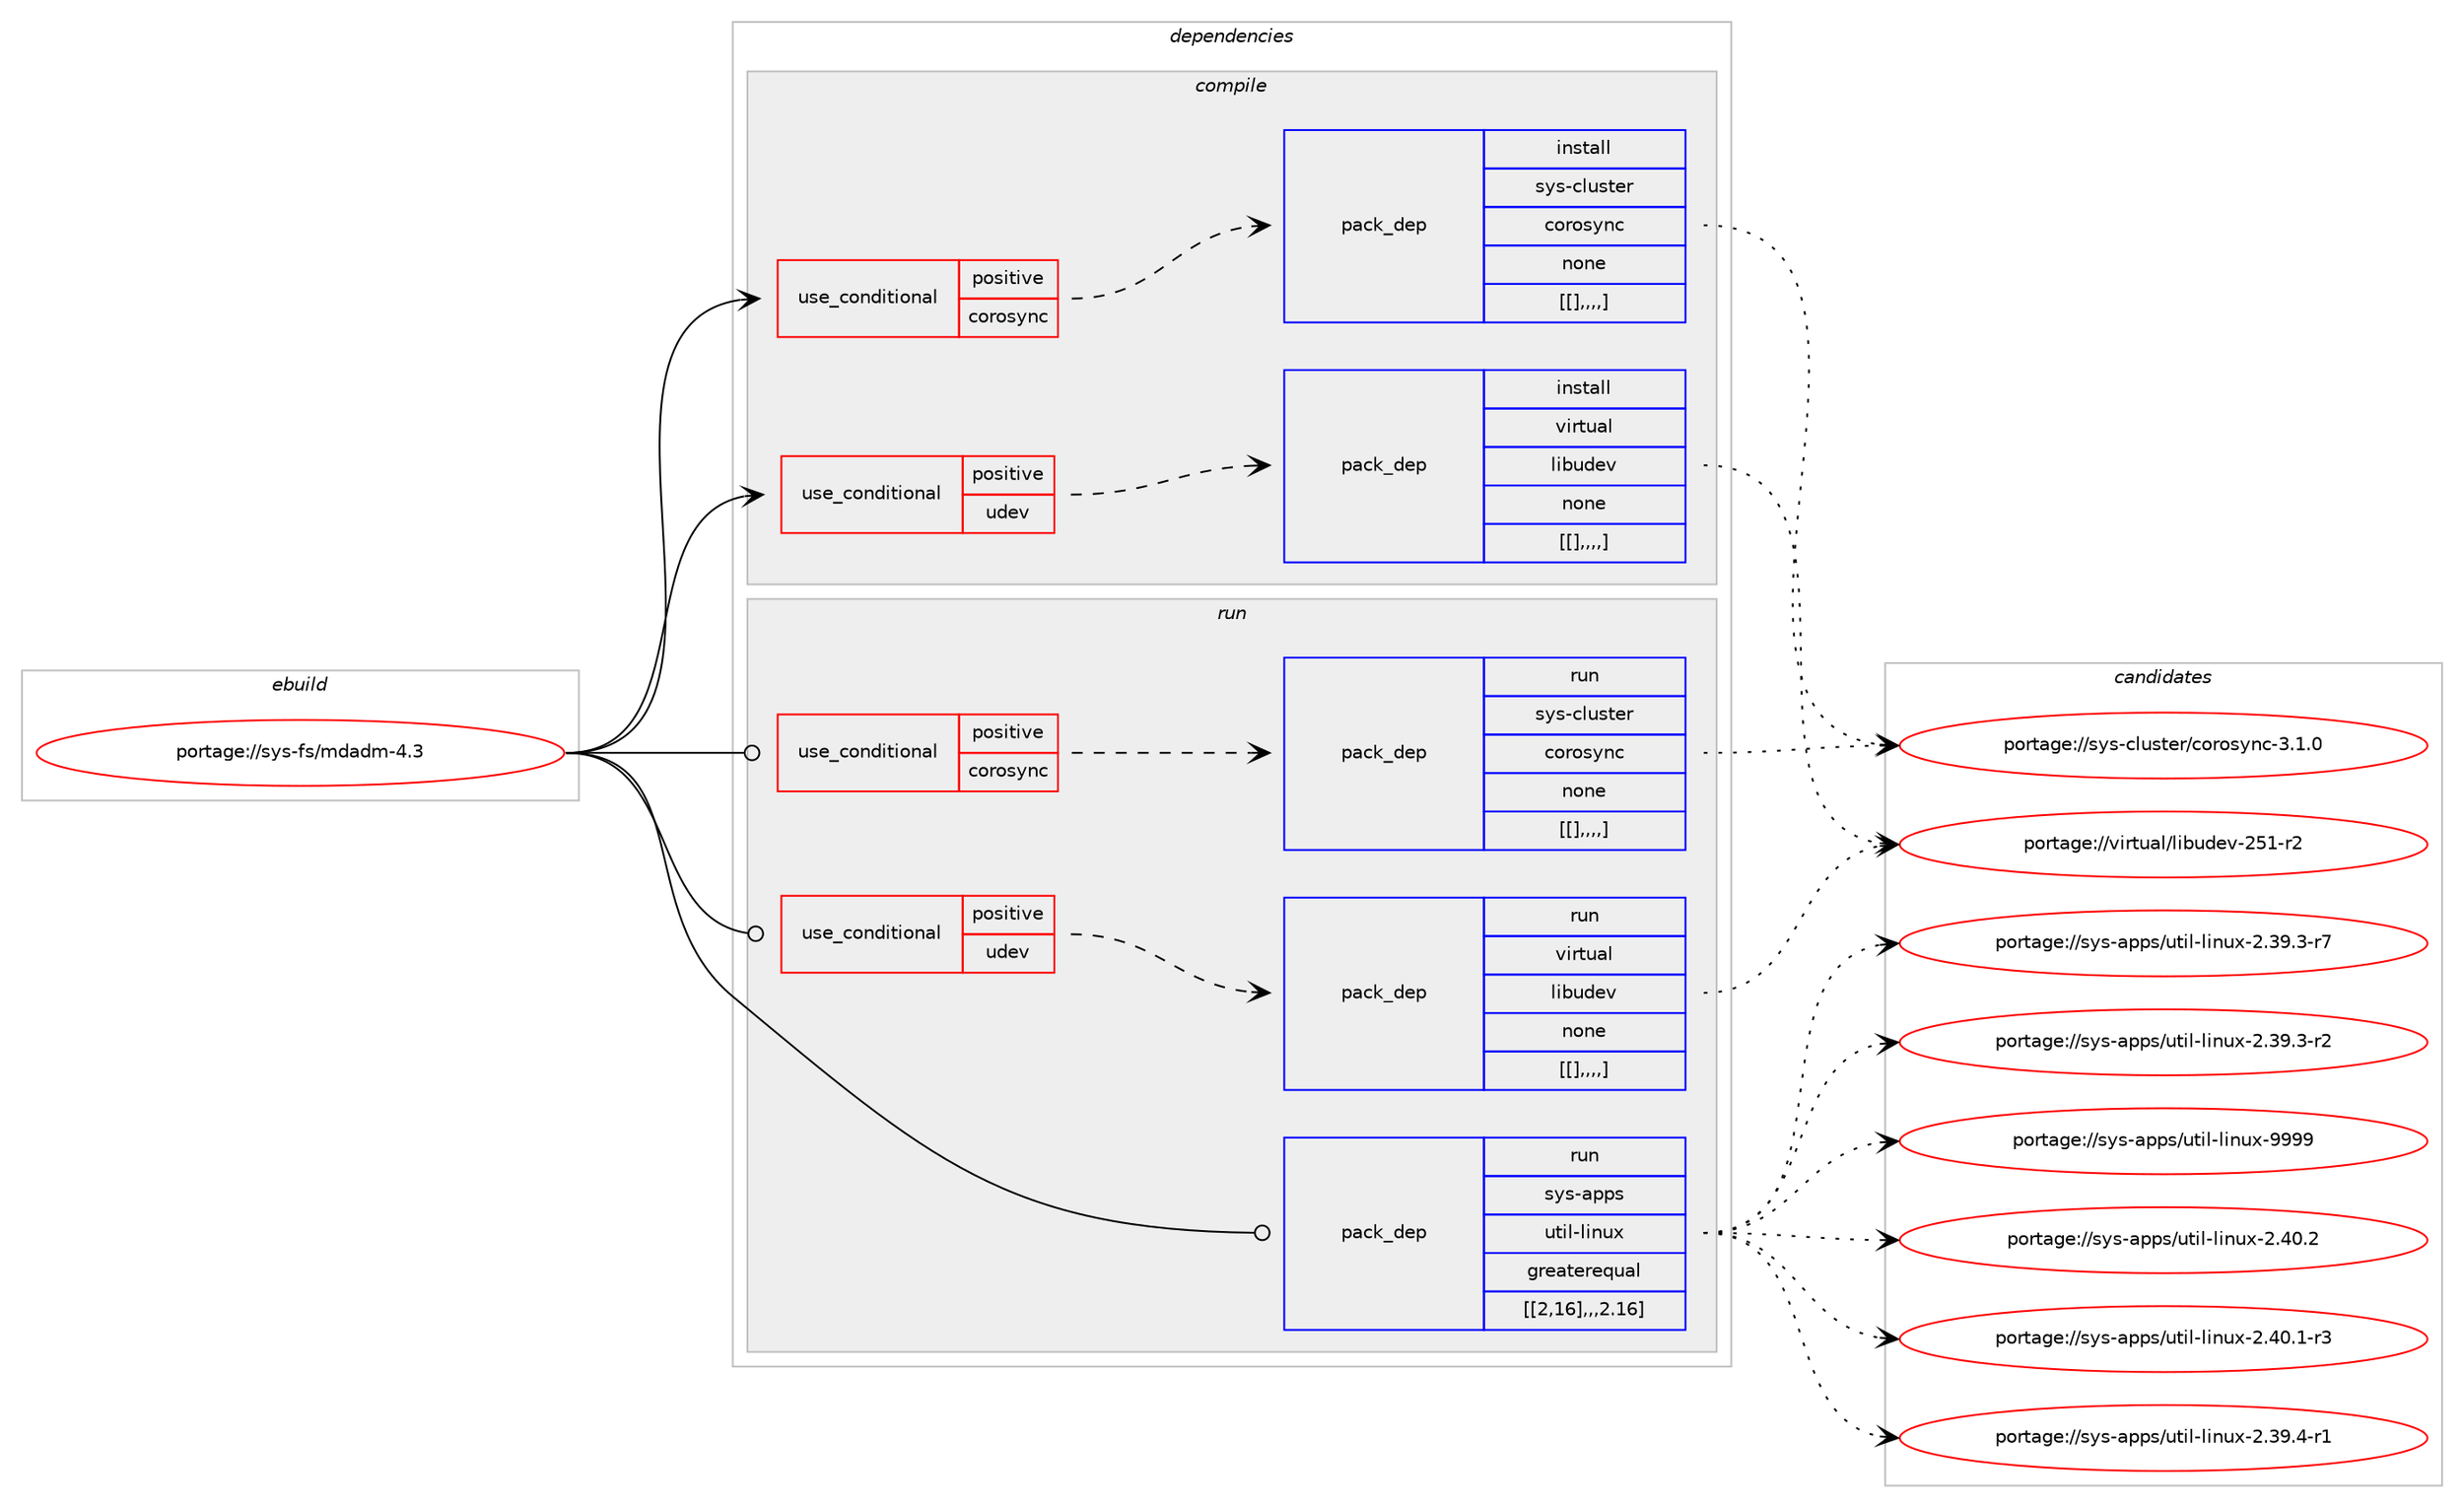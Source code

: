 digraph prolog {

# *************
# Graph options
# *************

newrank=true;
concentrate=true;
compound=true;
graph [rankdir=LR,fontname=Helvetica,fontsize=10,ranksep=1.5];#, ranksep=2.5, nodesep=0.2];
edge  [arrowhead=vee];
node  [fontname=Helvetica,fontsize=10];

# **********
# The ebuild
# **********

subgraph cluster_leftcol {
color=gray;
label=<<i>ebuild</i>>;
id [label="portage://sys-fs/mdadm-4.3", color=red, width=4, href="../sys-fs/mdadm-4.3.svg"];
}

# ****************
# The dependencies
# ****************

subgraph cluster_midcol {
color=gray;
label=<<i>dependencies</i>>;
subgraph cluster_compile {
fillcolor="#eeeeee";
style=filled;
label=<<i>compile</i>>;
subgraph cond9993 {
dependency26656 [label=<<TABLE BORDER="0" CELLBORDER="1" CELLSPACING="0" CELLPADDING="4"><TR><TD ROWSPAN="3" CELLPADDING="10">use_conditional</TD></TR><TR><TD>positive</TD></TR><TR><TD>corosync</TD></TR></TABLE>>, shape=none, color=red];
subgraph pack16593 {
dependency26657 [label=<<TABLE BORDER="0" CELLBORDER="1" CELLSPACING="0" CELLPADDING="4" WIDTH="220"><TR><TD ROWSPAN="6" CELLPADDING="30">pack_dep</TD></TR><TR><TD WIDTH="110">install</TD></TR><TR><TD>sys-cluster</TD></TR><TR><TD>corosync</TD></TR><TR><TD>none</TD></TR><TR><TD>[[],,,,]</TD></TR></TABLE>>, shape=none, color=blue];
}
dependency26656:e -> dependency26657:w [weight=20,style="dashed",arrowhead="vee"];
}
id:e -> dependency26656:w [weight=20,style="solid",arrowhead="vee"];
subgraph cond9994 {
dependency26658 [label=<<TABLE BORDER="0" CELLBORDER="1" CELLSPACING="0" CELLPADDING="4"><TR><TD ROWSPAN="3" CELLPADDING="10">use_conditional</TD></TR><TR><TD>positive</TD></TR><TR><TD>udev</TD></TR></TABLE>>, shape=none, color=red];
subgraph pack16594 {
dependency26659 [label=<<TABLE BORDER="0" CELLBORDER="1" CELLSPACING="0" CELLPADDING="4" WIDTH="220"><TR><TD ROWSPAN="6" CELLPADDING="30">pack_dep</TD></TR><TR><TD WIDTH="110">install</TD></TR><TR><TD>virtual</TD></TR><TR><TD>libudev</TD></TR><TR><TD>none</TD></TR><TR><TD>[[],,,,]</TD></TR></TABLE>>, shape=none, color=blue];
}
dependency26658:e -> dependency26659:w [weight=20,style="dashed",arrowhead="vee"];
}
id:e -> dependency26658:w [weight=20,style="solid",arrowhead="vee"];
}
subgraph cluster_compileandrun {
fillcolor="#eeeeee";
style=filled;
label=<<i>compile and run</i>>;
}
subgraph cluster_run {
fillcolor="#eeeeee";
style=filled;
label=<<i>run</i>>;
subgraph cond9995 {
dependency26660 [label=<<TABLE BORDER="0" CELLBORDER="1" CELLSPACING="0" CELLPADDING="4"><TR><TD ROWSPAN="3" CELLPADDING="10">use_conditional</TD></TR><TR><TD>positive</TD></TR><TR><TD>corosync</TD></TR></TABLE>>, shape=none, color=red];
subgraph pack16595 {
dependency26661 [label=<<TABLE BORDER="0" CELLBORDER="1" CELLSPACING="0" CELLPADDING="4" WIDTH="220"><TR><TD ROWSPAN="6" CELLPADDING="30">pack_dep</TD></TR><TR><TD WIDTH="110">run</TD></TR><TR><TD>sys-cluster</TD></TR><TR><TD>corosync</TD></TR><TR><TD>none</TD></TR><TR><TD>[[],,,,]</TD></TR></TABLE>>, shape=none, color=blue];
}
dependency26660:e -> dependency26661:w [weight=20,style="dashed",arrowhead="vee"];
}
id:e -> dependency26660:w [weight=20,style="solid",arrowhead="odot"];
subgraph cond9996 {
dependency26662 [label=<<TABLE BORDER="0" CELLBORDER="1" CELLSPACING="0" CELLPADDING="4"><TR><TD ROWSPAN="3" CELLPADDING="10">use_conditional</TD></TR><TR><TD>positive</TD></TR><TR><TD>udev</TD></TR></TABLE>>, shape=none, color=red];
subgraph pack16596 {
dependency26663 [label=<<TABLE BORDER="0" CELLBORDER="1" CELLSPACING="0" CELLPADDING="4" WIDTH="220"><TR><TD ROWSPAN="6" CELLPADDING="30">pack_dep</TD></TR><TR><TD WIDTH="110">run</TD></TR><TR><TD>virtual</TD></TR><TR><TD>libudev</TD></TR><TR><TD>none</TD></TR><TR><TD>[[],,,,]</TD></TR></TABLE>>, shape=none, color=blue];
}
dependency26662:e -> dependency26663:w [weight=20,style="dashed",arrowhead="vee"];
}
id:e -> dependency26662:w [weight=20,style="solid",arrowhead="odot"];
subgraph pack16597 {
dependency26664 [label=<<TABLE BORDER="0" CELLBORDER="1" CELLSPACING="0" CELLPADDING="4" WIDTH="220"><TR><TD ROWSPAN="6" CELLPADDING="30">pack_dep</TD></TR><TR><TD WIDTH="110">run</TD></TR><TR><TD>sys-apps</TD></TR><TR><TD>util-linux</TD></TR><TR><TD>greaterequal</TD></TR><TR><TD>[[2,16],,,2.16]</TD></TR></TABLE>>, shape=none, color=blue];
}
id:e -> dependency26664:w [weight=20,style="solid",arrowhead="odot"];
}
}

# **************
# The candidates
# **************

subgraph cluster_choices {
rank=same;
color=gray;
label=<<i>candidates</i>>;

subgraph choice16593 {
color=black;
nodesep=1;
choice1151211154599108117115116101114479911111411111512111099455146494648 [label="portage://sys-cluster/corosync-3.1.0", color=red, width=4,href="../sys-cluster/corosync-3.1.0.svg"];
dependency26657:e -> choice1151211154599108117115116101114479911111411111512111099455146494648:w [style=dotted,weight="100"];
}
subgraph choice16594 {
color=black;
nodesep=1;
choice118105114116117971084710810598117100101118455053494511450 [label="portage://virtual/libudev-251-r2", color=red, width=4,href="../virtual/libudev-251-r2.svg"];
dependency26659:e -> choice118105114116117971084710810598117100101118455053494511450:w [style=dotted,weight="100"];
}
subgraph choice16595 {
color=black;
nodesep=1;
choice1151211154599108117115116101114479911111411111512111099455146494648 [label="portage://sys-cluster/corosync-3.1.0", color=red, width=4,href="../sys-cluster/corosync-3.1.0.svg"];
dependency26661:e -> choice1151211154599108117115116101114479911111411111512111099455146494648:w [style=dotted,weight="100"];
}
subgraph choice16596 {
color=black;
nodesep=1;
choice118105114116117971084710810598117100101118455053494511450 [label="portage://virtual/libudev-251-r2", color=red, width=4,href="../virtual/libudev-251-r2.svg"];
dependency26663:e -> choice118105114116117971084710810598117100101118455053494511450:w [style=dotted,weight="100"];
}
subgraph choice16597 {
color=black;
nodesep=1;
choice115121115459711211211547117116105108451081051101171204557575757 [label="portage://sys-apps/util-linux-9999", color=red, width=4,href="../sys-apps/util-linux-9999.svg"];
choice1151211154597112112115471171161051084510810511011712045504652484650 [label="portage://sys-apps/util-linux-2.40.2", color=red, width=4,href="../sys-apps/util-linux-2.40.2.svg"];
choice11512111545971121121154711711610510845108105110117120455046524846494511451 [label="portage://sys-apps/util-linux-2.40.1-r3", color=red, width=4,href="../sys-apps/util-linux-2.40.1-r3.svg"];
choice11512111545971121121154711711610510845108105110117120455046515746524511449 [label="portage://sys-apps/util-linux-2.39.4-r1", color=red, width=4,href="../sys-apps/util-linux-2.39.4-r1.svg"];
choice11512111545971121121154711711610510845108105110117120455046515746514511455 [label="portage://sys-apps/util-linux-2.39.3-r7", color=red, width=4,href="../sys-apps/util-linux-2.39.3-r7.svg"];
choice11512111545971121121154711711610510845108105110117120455046515746514511450 [label="portage://sys-apps/util-linux-2.39.3-r2", color=red, width=4,href="../sys-apps/util-linux-2.39.3-r2.svg"];
dependency26664:e -> choice115121115459711211211547117116105108451081051101171204557575757:w [style=dotted,weight="100"];
dependency26664:e -> choice1151211154597112112115471171161051084510810511011712045504652484650:w [style=dotted,weight="100"];
dependency26664:e -> choice11512111545971121121154711711610510845108105110117120455046524846494511451:w [style=dotted,weight="100"];
dependency26664:e -> choice11512111545971121121154711711610510845108105110117120455046515746524511449:w [style=dotted,weight="100"];
dependency26664:e -> choice11512111545971121121154711711610510845108105110117120455046515746514511455:w [style=dotted,weight="100"];
dependency26664:e -> choice11512111545971121121154711711610510845108105110117120455046515746514511450:w [style=dotted,weight="100"];
}
}

}
